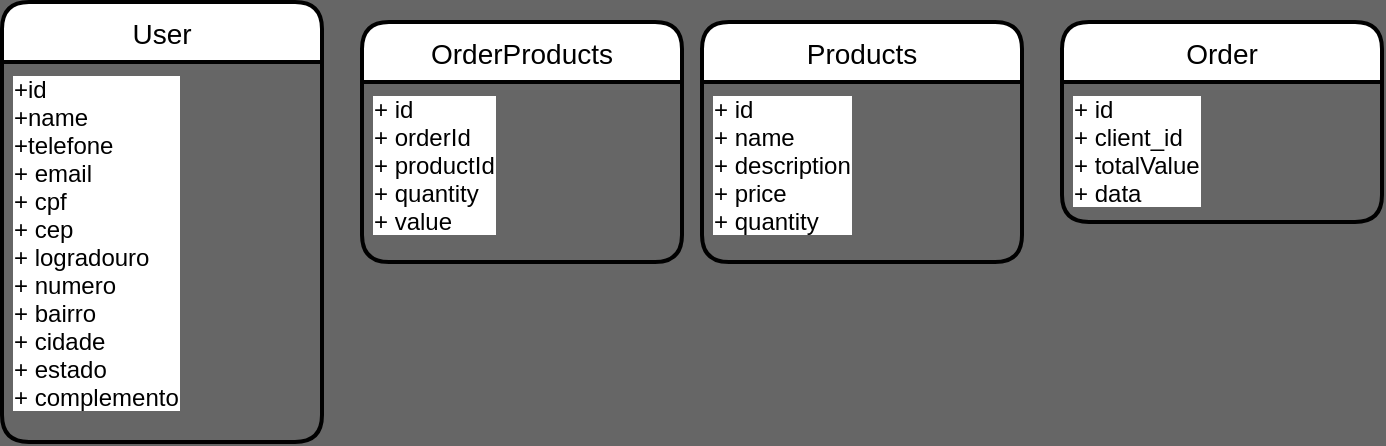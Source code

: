 <mxfile>
    <diagram id="iSXIZXGi-jzSGJ2ZdKEU" name="Page-1">
        <mxGraphModel dx="634" dy="303" grid="1" gridSize="10" guides="1" tooltips="1" connect="1" arrows="1" fold="1" page="1" pageScale="1" pageWidth="1169" pageHeight="827" background="#666666" math="0" shadow="0">
            <root>
                <mxCell id="0"/>
                <mxCell id="1" parent="0"/>
                <mxCell id="15" value="User" style="swimlane;childLayout=stackLayout;horizontal=1;startSize=30;horizontalStack=0;rounded=1;fontSize=14;fontStyle=0;strokeWidth=2;resizeParent=0;resizeLast=1;shadow=0;dashed=0;align=center;" parent="1" vertex="1">
                    <mxGeometry x="170" y="100" width="160" height="220" as="geometry"/>
                </mxCell>
                <mxCell id="16" value="+id&#10;+name&#10;+telefone&#10;+ email&#10;+ cpf&#10;+ cep&#10;+ logradouro&#10;+ numero&#10;+ bairro&#10;+ cidade&#10;+ estado&#10;+ complemento" style="align=left;strokeColor=none;fillColor=none;spacingLeft=4;fontSize=12;verticalAlign=top;resizable=0;rotatable=0;part=1;labelBackgroundColor=#FFFFFF;fontColor=#000000;" parent="15" vertex="1">
                    <mxGeometry y="30" width="160" height="190" as="geometry"/>
                </mxCell>
                <mxCell id="17" value="Products" style="swimlane;childLayout=stackLayout;horizontal=1;startSize=30;horizontalStack=0;rounded=1;fontSize=14;fontStyle=0;strokeWidth=2;resizeParent=0;resizeLast=1;shadow=0;dashed=0;align=center;" parent="1" vertex="1">
                    <mxGeometry x="520" y="110" width="160" height="120" as="geometry"/>
                </mxCell>
                <mxCell id="18" value="+ id&#10;+ name&#10;+ description&#10;+ price&#10;+ quantity" style="align=left;strokeColor=none;fillColor=none;spacingLeft=4;fontSize=12;verticalAlign=top;resizable=0;rotatable=0;part=1;fontColor=#000000;labelBackgroundColor=#FFFFFF;" parent="17" vertex="1">
                    <mxGeometry y="30" width="160" height="90" as="geometry"/>
                </mxCell>
                <mxCell id="19" value="OrderProducts" style="swimlane;childLayout=stackLayout;horizontal=1;startSize=30;horizontalStack=0;rounded=1;fontSize=14;fontStyle=0;strokeWidth=2;resizeParent=0;resizeLast=1;shadow=0;dashed=0;align=center;" parent="1" vertex="1">
                    <mxGeometry x="350" y="110" width="160" height="120" as="geometry"/>
                </mxCell>
                <mxCell id="20" value="+ id&#10;+ orderId&#10;+ productId&#10;+ quantity&#10;+ value&#10;" style="align=left;strokeColor=none;fillColor=none;spacingLeft=4;fontSize=12;verticalAlign=top;resizable=0;rotatable=0;part=1;labelBackgroundColor=#FFFFFF;fontColor=#000000;" parent="19" vertex="1">
                    <mxGeometry y="30" width="160" height="90" as="geometry"/>
                </mxCell>
                <mxCell id="21" value="Order" style="swimlane;childLayout=stackLayout;horizontal=1;startSize=30;horizontalStack=0;rounded=1;fontSize=14;fontStyle=0;strokeWidth=2;resizeParent=0;resizeLast=1;shadow=0;dashed=0;align=center;" parent="1" vertex="1">
                    <mxGeometry x="700" y="110" width="160" height="100" as="geometry"/>
                </mxCell>
                <mxCell id="22" value="+ id&#10;+ client_id&#10;+ totalValue&#10;+ data" style="align=left;strokeColor=none;fillColor=none;spacingLeft=4;fontSize=12;verticalAlign=top;resizable=0;rotatable=0;part=1;fontColor=#000000;labelBackgroundColor=#FFFFFF;" parent="21" vertex="1">
                    <mxGeometry y="30" width="160" height="70" as="geometry"/>
                </mxCell>
            </root>
        </mxGraphModel>
    </diagram>
    <diagram id="kWbpS3JrUMJ7x9b7rC0w" name="Page-2">
        <mxGraphModel dx="729" dy="349" grid="1" gridSize="10" guides="1" tooltips="1" connect="1" arrows="1" fold="1" page="1" pageScale="1" pageWidth="1169" pageHeight="827" background="#666666" math="0" shadow="0">
            <root>
                <mxCell id="LJ-sNDDJbaFfc6RFgoZQ-0"/>
                <mxCell id="LJ-sNDDJbaFfc6RFgoZQ-1" parent="LJ-sNDDJbaFfc6RFgoZQ-0"/>
                <mxCell id="LJ-sNDDJbaFfc6RFgoZQ-14" value="Admin" style="shape=umlActor;verticalLabelPosition=bottom;verticalAlign=top;html=1;outlineConnect=0;" parent="LJ-sNDDJbaFfc6RFgoZQ-1" vertex="1">
                    <mxGeometry x="125" y="384" width="30" height="60" as="geometry"/>
                </mxCell>
                <mxCell id="LJ-sNDDJbaFfc6RFgoZQ-15" value="" style="group" parent="LJ-sNDDJbaFfc6RFgoZQ-1" vertex="1" connectable="0">
                    <mxGeometry x="185" y="382" width="80" height="80" as="geometry"/>
                </mxCell>
                <mxCell id="LJ-sNDDJbaFfc6RFgoZQ-3" value="" style="whiteSpace=wrap;html=1;aspect=fixed;" parent="LJ-sNDDJbaFfc6RFgoZQ-15" vertex="1">
                    <mxGeometry width="80" height="80" as="geometry"/>
                </mxCell>
                <mxCell id="LJ-sNDDJbaFfc6RFgoZQ-13" value="Front-End" style="text;html=1;strokeColor=none;fillColor=none;align=center;verticalAlign=middle;whiteSpace=wrap;rounded=0;" parent="LJ-sNDDJbaFfc6RFgoZQ-15" vertex="1">
                    <mxGeometry x="10" y="25" width="60" height="30" as="geometry"/>
                </mxCell>
                <mxCell id="LJ-sNDDJbaFfc6RFgoZQ-16" value="" style="rhombus;whiteSpace=wrap;html=1;" parent="LJ-sNDDJbaFfc6RFgoZQ-1" vertex="1">
                    <mxGeometry x="315" y="382" width="80" height="80" as="geometry"/>
                </mxCell>
                <mxCell id="LJ-sNDDJbaFfc6RFgoZQ-17" value="" style="group" parent="LJ-sNDDJbaFfc6RFgoZQ-1" vertex="1" connectable="0">
                    <mxGeometry x="745" y="249" width="120" height="330" as="geometry"/>
                </mxCell>
                <mxCell id="LJ-sNDDJbaFfc6RFgoZQ-5" value="" style="rounded=0;whiteSpace=wrap;html=1;" parent="LJ-sNDDJbaFfc6RFgoZQ-17" vertex="1">
                    <mxGeometry width="120" height="60" as="geometry"/>
                </mxCell>
                <mxCell id="LJ-sNDDJbaFfc6RFgoZQ-6" value="" style="rounded=0;whiteSpace=wrap;html=1;" parent="LJ-sNDDJbaFfc6RFgoZQ-17" vertex="1">
                    <mxGeometry y="90" width="120" height="60" as="geometry"/>
                </mxCell>
                <mxCell id="LJ-sNDDJbaFfc6RFgoZQ-7" value="" style="rounded=0;whiteSpace=wrap;html=1;" parent="LJ-sNDDJbaFfc6RFgoZQ-17" vertex="1">
                    <mxGeometry y="180" width="120" height="60" as="geometry"/>
                </mxCell>
                <mxCell id="LJ-sNDDJbaFfc6RFgoZQ-8" value="/users" style="text;html=1;strokeColor=none;fillColor=none;align=center;verticalAlign=middle;whiteSpace=wrap;rounded=0;" parent="LJ-sNDDJbaFfc6RFgoZQ-17" vertex="1">
                    <mxGeometry x="30" y="15" width="60" height="30" as="geometry"/>
                </mxCell>
                <mxCell id="LJ-sNDDJbaFfc6RFgoZQ-9" value="/products" style="text;html=1;strokeColor=none;fillColor=none;align=center;verticalAlign=middle;whiteSpace=wrap;rounded=0;" parent="LJ-sNDDJbaFfc6RFgoZQ-17" vertex="1">
                    <mxGeometry x="30" y="105" width="60" height="30" as="geometry"/>
                </mxCell>
                <mxCell id="LJ-sNDDJbaFfc6RFgoZQ-10" value="/orders" style="text;html=1;strokeColor=none;fillColor=none;align=center;verticalAlign=middle;whiteSpace=wrap;rounded=0;" parent="LJ-sNDDJbaFfc6RFgoZQ-17" vertex="1">
                    <mxGeometry x="30" y="195" width="60" height="30" as="geometry"/>
                </mxCell>
                <mxCell id="LJ-sNDDJbaFfc6RFgoZQ-11" value="" style="rounded=0;whiteSpace=wrap;html=1;" parent="LJ-sNDDJbaFfc6RFgoZQ-17" vertex="1">
                    <mxGeometry y="270" width="120" height="60" as="geometry"/>
                </mxCell>
                <mxCell id="LJ-sNDDJbaFfc6RFgoZQ-12" value="/orderProducts" style="text;html=1;strokeColor=none;fillColor=none;align=center;verticalAlign=middle;whiteSpace=wrap;rounded=0;" parent="LJ-sNDDJbaFfc6RFgoZQ-17" vertex="1">
                    <mxGeometry x="20" y="285" width="80" height="30" as="geometry"/>
                </mxCell>
                <mxCell id="LJ-sNDDJbaFfc6RFgoZQ-18" style="edgeStyle=none;html=1;entryX=0;entryY=0.5;entryDx=0;entryDy=0;" parent="LJ-sNDDJbaFfc6RFgoZQ-1" target="LJ-sNDDJbaFfc6RFgoZQ-16" edge="1">
                    <mxGeometry relative="1" as="geometry">
                        <mxPoint x="265" y="422" as="sourcePoint"/>
                    </mxGeometry>
                </mxCell>
                <mxCell id="Zz6h5kJGzul_qFJsNtpI-14" style="edgeStyle=none;html=1;entryX=0;entryY=0.5;entryDx=0;entryDy=0;" parent="LJ-sNDDJbaFfc6RFgoZQ-1" target="Zz6h5kJGzul_qFJsNtpI-3" edge="1">
                    <mxGeometry relative="1" as="geometry">
                        <mxPoint x="395" y="423" as="sourcePoint"/>
                    </mxGeometry>
                </mxCell>
                <mxCell id="LJ-sNDDJbaFfc6RFgoZQ-24" value="API" style="text;html=1;strokeColor=none;fillColor=none;align=center;verticalAlign=middle;whiteSpace=wrap;rounded=0;" parent="LJ-sNDDJbaFfc6RFgoZQ-1" vertex="1">
                    <mxGeometry x="325" y="407" width="60" height="30" as="geometry"/>
                </mxCell>
                <mxCell id="Zz6h5kJGzul_qFJsNtpI-9" value="" style="group" parent="LJ-sNDDJbaFfc6RFgoZQ-1" vertex="1" connectable="0">
                    <mxGeometry x="485" y="362" width="170" height="122" as="geometry"/>
                </mxCell>
                <mxCell id="Zz6h5kJGzul_qFJsNtpI-3" value="" style="rounded=1;whiteSpace=wrap;html=1;" parent="Zz6h5kJGzul_qFJsNtpI-9" vertex="1">
                    <mxGeometry width="170" height="122" as="geometry"/>
                </mxCell>
                <mxCell id="Zz6h5kJGzul_qFJsNtpI-4" value="GET" style="text;html=1;strokeColor=none;fillColor=none;align=center;verticalAlign=middle;whiteSpace=wrap;rounded=0;" parent="Zz6h5kJGzul_qFJsNtpI-9" vertex="1">
                    <mxGeometry x="55" y="5" width="60" height="30" as="geometry"/>
                </mxCell>
                <mxCell id="Zz6h5kJGzul_qFJsNtpI-5" value="POST" style="text;html=1;strokeColor=none;fillColor=none;align=center;verticalAlign=middle;whiteSpace=wrap;rounded=0;" parent="Zz6h5kJGzul_qFJsNtpI-9" vertex="1">
                    <mxGeometry x="55" y="30" width="60" height="30" as="geometry"/>
                </mxCell>
                <mxCell id="Zz6h5kJGzul_qFJsNtpI-6" value="PUT" style="text;html=1;strokeColor=none;fillColor=none;align=center;verticalAlign=middle;whiteSpace=wrap;rounded=0;" parent="Zz6h5kJGzul_qFJsNtpI-9" vertex="1">
                    <mxGeometry x="55" y="60" width="60" height="30" as="geometry"/>
                </mxCell>
                <mxCell id="Zz6h5kJGzul_qFJsNtpI-7" value="DELETE" style="text;html=1;strokeColor=none;fillColor=none;align=center;verticalAlign=middle;whiteSpace=wrap;rounded=0;" parent="Zz6h5kJGzul_qFJsNtpI-9" vertex="1">
                    <mxGeometry x="55" y="90" width="60" height="30" as="geometry"/>
                </mxCell>
                <mxCell id="Zz6h5kJGzul_qFJsNtpI-10" style="edgeStyle=none;html=1;entryX=0;entryY=0.5;entryDx=0;entryDy=0;" parent="LJ-sNDDJbaFfc6RFgoZQ-1" source="Zz6h5kJGzul_qFJsNtpI-3" target="LJ-sNDDJbaFfc6RFgoZQ-5" edge="1">
                    <mxGeometry relative="1" as="geometry">
                        <mxPoint x="655" y="359" as="sourcePoint"/>
                    </mxGeometry>
                </mxCell>
                <mxCell id="Zz6h5kJGzul_qFJsNtpI-11" style="edgeStyle=none;html=1;exitX=1;exitY=0.25;exitDx=0;exitDy=0;entryX=0;entryY=0.5;entryDx=0;entryDy=0;" parent="LJ-sNDDJbaFfc6RFgoZQ-1" source="Zz6h5kJGzul_qFJsNtpI-3" target="LJ-sNDDJbaFfc6RFgoZQ-6" edge="1">
                    <mxGeometry relative="1" as="geometry"/>
                </mxCell>
                <mxCell id="Zz6h5kJGzul_qFJsNtpI-12" style="edgeStyle=none;html=1;exitX=0.977;exitY=0.967;exitDx=0;exitDy=0;entryX=0;entryY=0.5;entryDx=0;entryDy=0;exitPerimeter=0;" parent="LJ-sNDDJbaFfc6RFgoZQ-1" source="Zz6h5kJGzul_qFJsNtpI-3" target="LJ-sNDDJbaFfc6RFgoZQ-11" edge="1">
                    <mxGeometry relative="1" as="geometry"/>
                </mxCell>
                <mxCell id="Zz6h5kJGzul_qFJsNtpI-13" style="edgeStyle=none;html=1;exitX=1;exitY=0.75;exitDx=0;exitDy=0;entryX=0;entryY=0.5;entryDx=0;entryDy=0;" parent="LJ-sNDDJbaFfc6RFgoZQ-1" source="Zz6h5kJGzul_qFJsNtpI-3" target="LJ-sNDDJbaFfc6RFgoZQ-7" edge="1">
                    <mxGeometry relative="1" as="geometry"/>
                </mxCell>
                <mxCell id="Zz6h5kJGzul_qFJsNtpI-15" value="CRUD" style="text;html=1;strokeColor=none;fillColor=none;align=center;verticalAlign=middle;whiteSpace=wrap;rounded=0;" parent="LJ-sNDDJbaFfc6RFgoZQ-1" vertex="1">
                    <mxGeometry x="540" y="332" width="60" height="30" as="geometry"/>
                </mxCell>
                <mxCell id="Zz6h5kJGzul_qFJsNtpI-17" value="Local&lt;br&gt;Storage" style="shape=cylinder3;whiteSpace=wrap;html=1;boundedLbl=1;backgroundOutline=1;size=15;" parent="LJ-sNDDJbaFfc6RFgoZQ-1" vertex="1">
                    <mxGeometry x="985" y="374" width="60" height="80" as="geometry"/>
                </mxCell>
                <mxCell id="Zz6h5kJGzul_qFJsNtpI-20" style="edgeStyle=none;html=1;exitX=1;exitY=0.5;exitDx=0;exitDy=0;entryX=0;entryY=0.5;entryDx=0;entryDy=0;entryPerimeter=0;" parent="LJ-sNDDJbaFfc6RFgoZQ-1" source="LJ-sNDDJbaFfc6RFgoZQ-6" target="Zz6h5kJGzul_qFJsNtpI-17" edge="1">
                    <mxGeometry relative="1" as="geometry"/>
                </mxCell>
                <mxCell id="Zz6h5kJGzul_qFJsNtpI-21" style="edgeStyle=none;html=1;exitX=1;exitY=0.5;exitDx=0;exitDy=0;entryX=0;entryY=1;entryDx=0;entryDy=-15;entryPerimeter=0;" parent="LJ-sNDDJbaFfc6RFgoZQ-1" source="LJ-sNDDJbaFfc6RFgoZQ-7" target="Zz6h5kJGzul_qFJsNtpI-17" edge="1">
                    <mxGeometry relative="1" as="geometry"/>
                </mxCell>
                <mxCell id="Zz6h5kJGzul_qFJsNtpI-22" style="edgeStyle=none;html=1;exitX=1;exitY=0.75;exitDx=0;exitDy=0;entryX=0.5;entryY=1;entryDx=0;entryDy=0;entryPerimeter=0;" parent="LJ-sNDDJbaFfc6RFgoZQ-1" source="LJ-sNDDJbaFfc6RFgoZQ-11" target="Zz6h5kJGzul_qFJsNtpI-17" edge="1">
                    <mxGeometry relative="1" as="geometry"/>
                </mxCell>
                <mxCell id="Zz6h5kJGzul_qFJsNtpI-23" style="edgeStyle=none;html=1;exitX=1;exitY=0.5;exitDx=0;exitDy=0;entryX=0.5;entryY=0;entryDx=0;entryDy=0;entryPerimeter=0;" parent="LJ-sNDDJbaFfc6RFgoZQ-1" source="LJ-sNDDJbaFfc6RFgoZQ-5" target="Zz6h5kJGzul_qFJsNtpI-17" edge="1">
                    <mxGeometry relative="1" as="geometry"/>
                </mxCell>
            </root>
        </mxGraphModel>
    </diagram>
</mxfile>